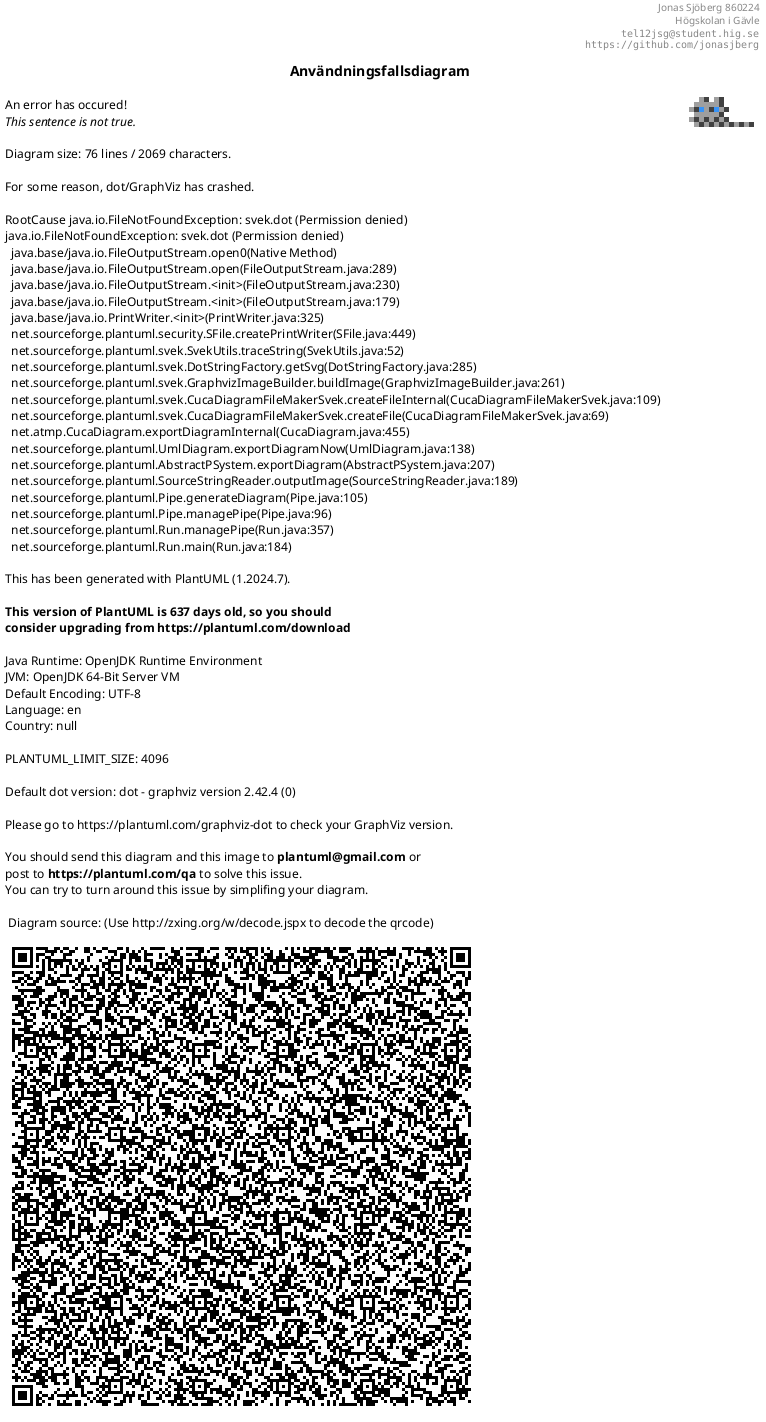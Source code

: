 ' DVG303 :: Objektorienterad Design och Programmering
' 860224 Jonas Sjöberg
' Högskolan i Gävle
' tel12jsg@student.hig.se
'
' Lab #1


@startuml
' ______________________________________________________________________________
' ____ CONFIGURATION OPTIONS ___________________________________________________
' debug flag creates a 'svek.dot' and 'svek.svg' file in ~/
!pragma svek_trace on

skinparam {
    monochrome true
    backgroundColor transparent
    classBackgroundColor transparent
    'style strictuml
}

' ______________________________________________________________________________
' ____ USECASE DIAGRAM _________________________________________________________

header
Jonas Sjöberg 860224
Högskolan i Gävle
""tel12jsg@student.hig.se""
""https://github.com/jonasjberg""
end header

title Användningsfallsdiagram

'
' * AF 1: Skapa figur.
'         Användaren väljer ’skapa figur’ och sedan vilken typ figuren ska ha.
'         Möjliga värden är: Punkt, linje, triangel, rektangel, cirkel och
'         kanske ellips och kvadrat.  Systemet ger användaren möjlighet att
'         mata in värden som behövs för att definiera den önskade figuren.
'         Systemet använder sedan värden för att skapa ett objekt av vald typ
'         och tilldelar objektet till passande objektlista (t.ex. figur-lista,
'         lista med flyttbara figurer, lista med roterbara figurer mm. - se
'         nedan).
' * AF 2: Ta bort alla figurer.
'         Användaren väljer ’Ta bort allt’. 
'         Systemet tömmer alla listor.
' * AF 3: Rita ut alla figurer.
'         Användaren väljer ’Rita ut allt’. 
'         Systemet visar alla figurer som kan ritas.  
'         Obs: Detta användningsfall kommer att behandlas först i laboration 3.
' * AF 4: Skriv ut data till alla figurer.
'         Användaren väljer ’Skriv ut allt’. 
'         Systemet skriver ut data till alla figurer på konsollen.
' * AF 5: Förflytta alla flyttbara figurer.
'         Användaren väljer ’Förflytta allt’. 
'         Systemet ger användaren möjlighet att mata in värden dx, dy. 
'         Systemet förflyttar alla figurer som kan förflyttas.
' * AF 6: Ändra storlek till alla skalerbara figurer.
'         Användaren väljer ’Ändra storlek till alla’. 
'         Systemet ger användaren möjlighet att mata in värden sx, sy. 
'         Systemet ändrar storleken till alla figurer som tillåter detta.
' * AF 7: Rotera alla roterbara figurer.
'         Användaren väljer ’Rotera alla’. 
'         Systemet ger användaren möjlighet att mata in ett vinkel-värde. 
'         Systemet roterar alla figurer som kan roteras.

:Användare: as User

rectangle "Programmet" {
    (Skapa figur)                                as (CreateFigure)
    (Ta bort alla figurer)                       as (RemoveAllFigures)
    (Rita ut alla figurer)                       as (DrawAllFigures)
    (Skriv ut data till alla figurer)            as (PrintDataAllFigures)
    (Förflytta alla flyttbara figurer)           as (MoveAllMovable)
    (Ändra storlek till alla skalerbara figurer) as (ScaleAllScalable)
    (Rotera alla roterbara figurer)              as (RotateAllRotatable)

    left to right direction
    User - CreateFigure
    User - RemoveAllFigures
    User - DrawAllFigures
    User - PrintDataAllFigures
    User - MoveAllMovable
    User - ScaleAllScalable
    User - RotateAllRotatable
}

note right of CreateFigure
* Systemet ger användaren möjlighet att mata in värden
som behövs för att definiera den önskade figuren.
* Systemet använder sedan värden för att skapa ett objekt
av vald typ och tilldelar objektet till passande objektlista.
end note

note right of RemoveAllFigures
* Systemet tömmer alla listor.
end note

note right of DrawAllFigures
* Systemet visar alla figurer som kan ritas.
end note

note right of PrintDataAllFigures
* Systemet skriver ut data till alla figurer på konsollen.
end note

note right of MoveAllMovable
* Systemet ger användaren möjlighet att mata in värden dx, dy.
* Systemet förflyttar alla figurer som kan förflyttas.
end note

note right of ScaleAllScalable
* Systemet ger användaren möjlighet att mata in värden sx, sy.
* Systemet ändrar storleken till alla figurer som tillåter detta.
end note

note right of RotateAllRotatable
* Systemet ger användaren möjlighet att mata in ett vinkel-värde.
* Systemet roterar alla figurer som kan roteras.
end note

@enduml
